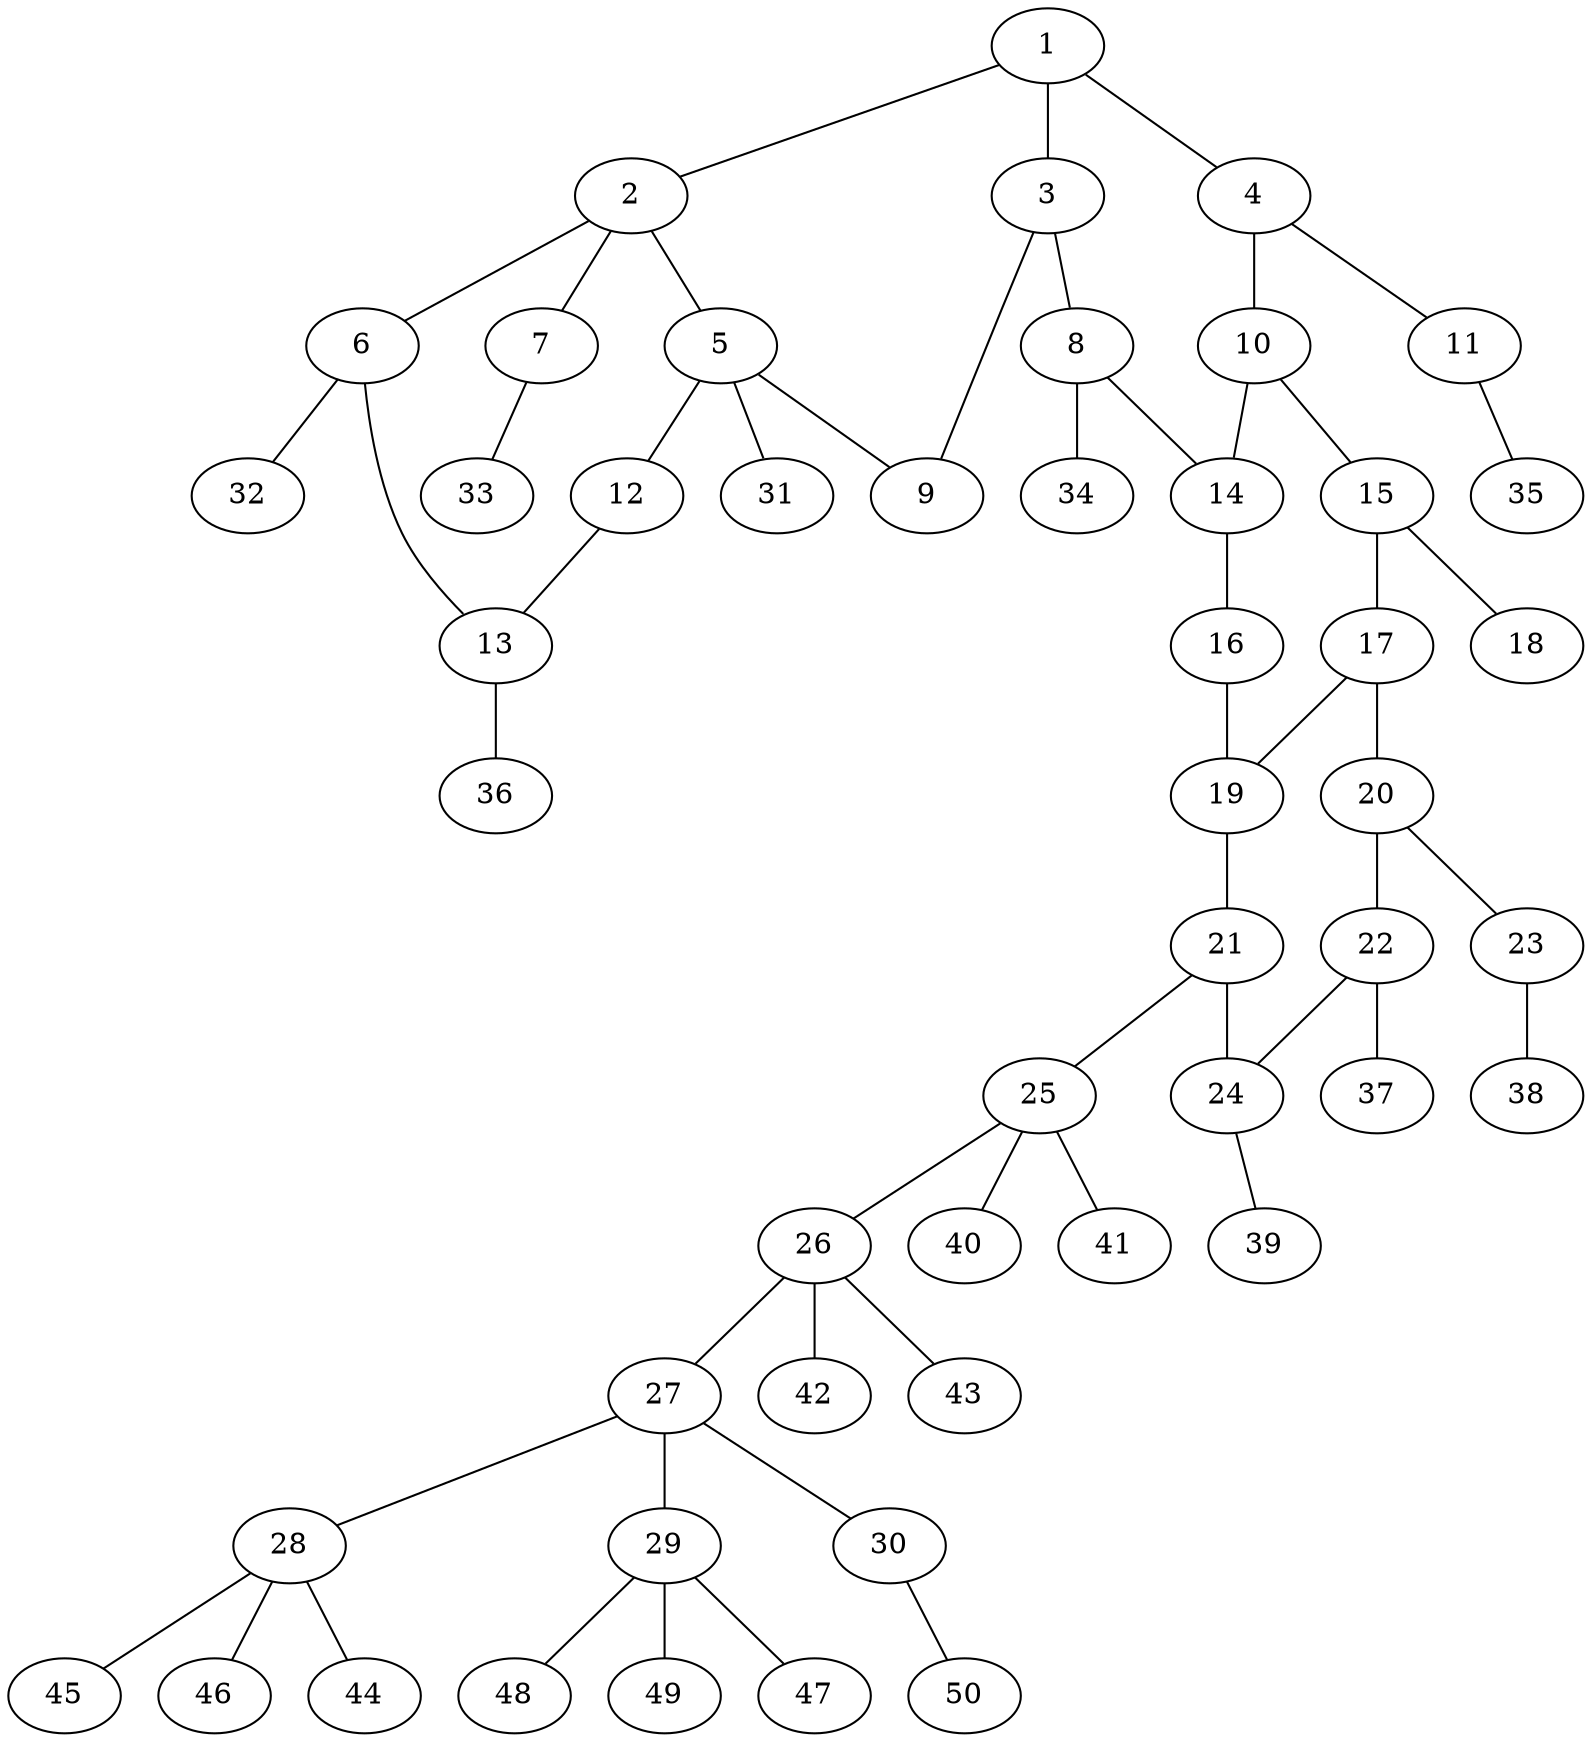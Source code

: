 graph molecule_1169 {
	1	 [chem=C];
	2	 [chem=C];
	1 -- 2	 [valence=1];
	3	 [chem=C];
	1 -- 3	 [valence=1];
	4	 [chem=C];
	1 -- 4	 [valence=2];
	5	 [chem=C];
	2 -- 5	 [valence=1];
	6	 [chem=C];
	2 -- 6	 [valence=1];
	7	 [chem=O];
	2 -- 7	 [valence=1];
	8	 [chem=C];
	3 -- 8	 [valence=2];
	9	 [chem=O];
	3 -- 9	 [valence=1];
	10	 [chem=C];
	4 -- 10	 [valence=1];
	11	 [chem=O];
	4 -- 11	 [valence=1];
	5 -- 9	 [valence=1];
	12	 [chem=O];
	5 -- 12	 [valence=1];
	31	 [chem=H];
	5 -- 31	 [valence=1];
	13	 [chem=C];
	6 -- 13	 [valence=2];
	32	 [chem=H];
	6 -- 32	 [valence=1];
	33	 [chem=H];
	7 -- 33	 [valence=1];
	14	 [chem=C];
	8 -- 14	 [valence=1];
	34	 [chem=H];
	8 -- 34	 [valence=1];
	10 -- 14	 [valence=2];
	15	 [chem=C];
	10 -- 15	 [valence=1];
	35	 [chem=H];
	11 -- 35	 [valence=1];
	12 -- 13	 [valence=1];
	36	 [chem=H];
	13 -- 36	 [valence=1];
	16	 [chem=O];
	14 -- 16	 [valence=1];
	17	 [chem=C];
	15 -- 17	 [valence=1];
	18	 [chem=O];
	15 -- 18	 [valence=2];
	19	 [chem=C];
	16 -- 19	 [valence=1];
	17 -- 19	 [valence=2];
	20	 [chem=C];
	17 -- 20	 [valence=1];
	21	 [chem=C];
	19 -- 21	 [valence=1];
	22	 [chem=C];
	20 -- 22	 [valence=2];
	23	 [chem=O];
	20 -- 23	 [valence=1];
	24	 [chem=C];
	21 -- 24	 [valence=2];
	25	 [chem=C];
	21 -- 25	 [valence=1];
	22 -- 24	 [valence=1];
	37	 [chem=H];
	22 -- 37	 [valence=1];
	38	 [chem=H];
	23 -- 38	 [valence=1];
	39	 [chem=H];
	24 -- 39	 [valence=1];
	26	 [chem=C];
	25 -- 26	 [valence=1];
	40	 [chem=H];
	25 -- 40	 [valence=1];
	41	 [chem=H];
	25 -- 41	 [valence=1];
	27	 [chem=C];
	26 -- 27	 [valence=1];
	42	 [chem=H];
	26 -- 42	 [valence=1];
	43	 [chem=H];
	26 -- 43	 [valence=1];
	28	 [chem=C];
	27 -- 28	 [valence=1];
	29	 [chem=C];
	27 -- 29	 [valence=1];
	30	 [chem=O];
	27 -- 30	 [valence=1];
	44	 [chem=H];
	28 -- 44	 [valence=1];
	45	 [chem=H];
	28 -- 45	 [valence=1];
	46	 [chem=H];
	28 -- 46	 [valence=1];
	47	 [chem=H];
	29 -- 47	 [valence=1];
	48	 [chem=H];
	29 -- 48	 [valence=1];
	49	 [chem=H];
	29 -- 49	 [valence=1];
	50	 [chem=H];
	30 -- 50	 [valence=1];
}

